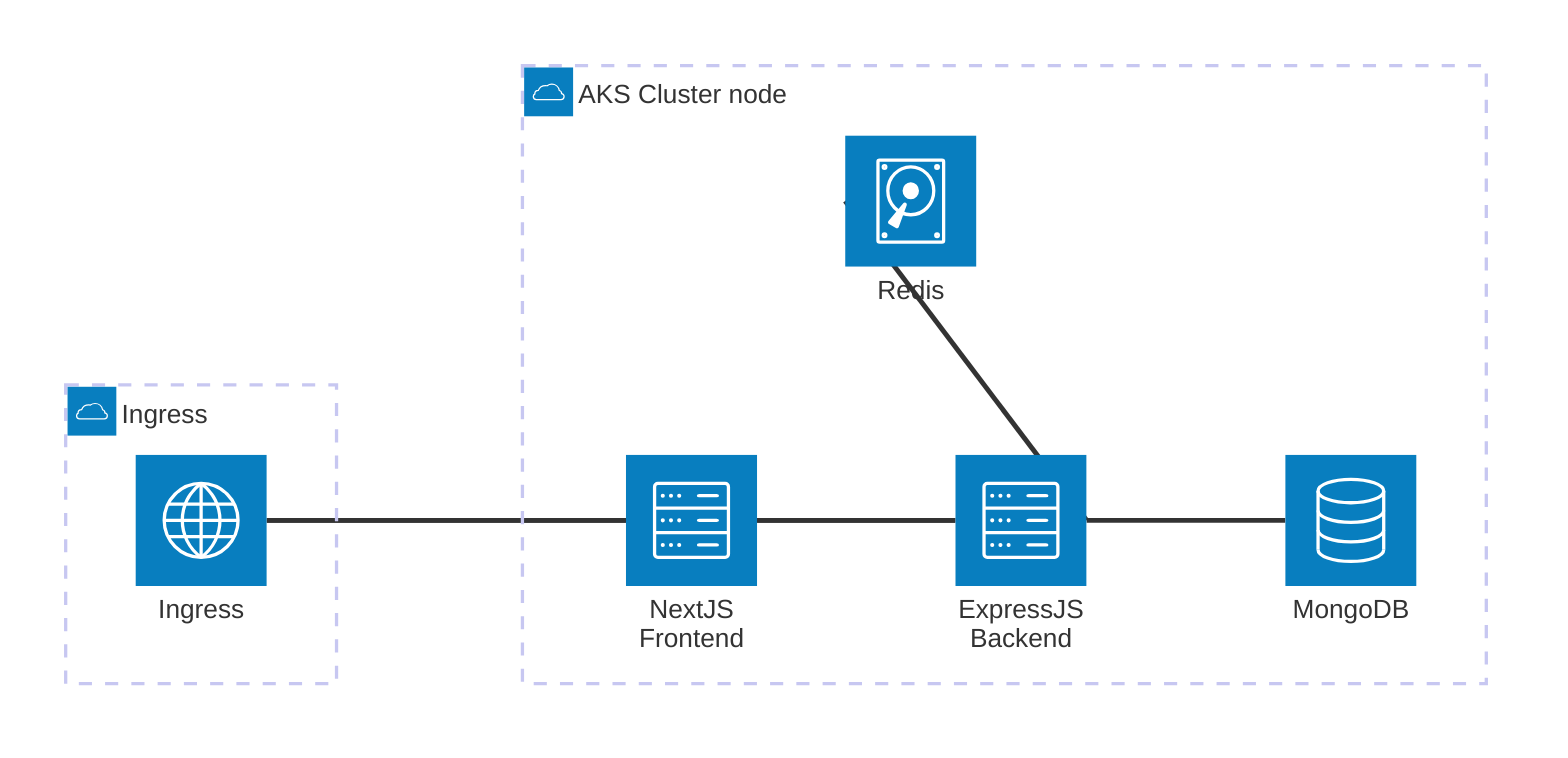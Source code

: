 architecture-beta
    group aksCluster(cloud)[AKS Cluster node]
    group aksClusterNode(cloud)[Ingress]
    
    service ingress(internet)[Ingress] in aksClusterNode
    service frontend(server)[NextJS Frontend] in aksCluster
    service backend(server)[ExpressJS Backend] in aksCluster
    service redis(disk)[Redis] in aksCluster
    service mongodb(database)[MongoDB] in aksCluster

    ingress:R -- L:frontend
    ingress:R -- L:backend

    frontend:R -- L:backend
    backend:R -- L:redis
    backend:R -- L:mongodb